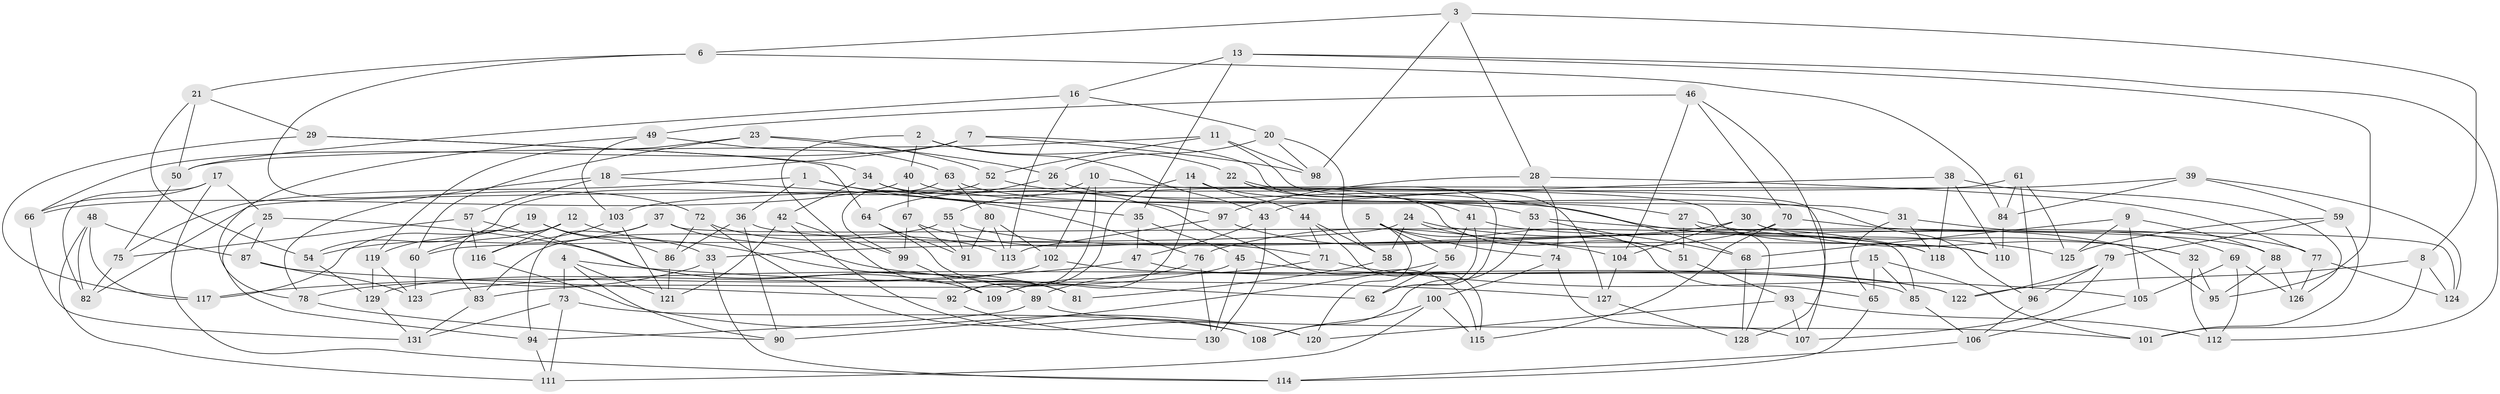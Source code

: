 // Generated by graph-tools (version 1.1) at 2025/58/03/09/25 04:58:02]
// undirected, 131 vertices, 262 edges
graph export_dot {
graph [start="1"]
  node [color=gray90,style=filled];
  1;
  2;
  3;
  4;
  5;
  6;
  7;
  8;
  9;
  10;
  11;
  12;
  13;
  14;
  15;
  16;
  17;
  18;
  19;
  20;
  21;
  22;
  23;
  24;
  25;
  26;
  27;
  28;
  29;
  30;
  31;
  32;
  33;
  34;
  35;
  36;
  37;
  38;
  39;
  40;
  41;
  42;
  43;
  44;
  45;
  46;
  47;
  48;
  49;
  50;
  51;
  52;
  53;
  54;
  55;
  56;
  57;
  58;
  59;
  60;
  61;
  62;
  63;
  64;
  65;
  66;
  67;
  68;
  69;
  70;
  71;
  72;
  73;
  74;
  75;
  76;
  77;
  78;
  79;
  80;
  81;
  82;
  83;
  84;
  85;
  86;
  87;
  88;
  89;
  90;
  91;
  92;
  93;
  94;
  95;
  96;
  97;
  98;
  99;
  100;
  101;
  102;
  103;
  104;
  105;
  106;
  107;
  108;
  109;
  110;
  111;
  112;
  113;
  114;
  115;
  116;
  117;
  118;
  119;
  120;
  121;
  122;
  123;
  124;
  125;
  126;
  127;
  128;
  129;
  130;
  131;
  1 -- 35;
  1 -- 36;
  1 -- 115;
  1 -- 75;
  2 -- 43;
  2 -- 40;
  2 -- 22;
  2 -- 81;
  3 -- 8;
  3 -- 98;
  3 -- 28;
  3 -- 6;
  4 -- 127;
  4 -- 90;
  4 -- 121;
  4 -- 73;
  5 -- 74;
  5 -- 120;
  5 -- 56;
  5 -- 65;
  6 -- 84;
  6 -- 72;
  6 -- 21;
  7 -- 127;
  7 -- 66;
  7 -- 18;
  7 -- 98;
  8 -- 101;
  8 -- 124;
  8 -- 122;
  9 -- 68;
  9 -- 125;
  9 -- 88;
  9 -- 105;
  10 -- 55;
  10 -- 110;
  10 -- 102;
  10 -- 92;
  11 -- 50;
  11 -- 31;
  11 -- 98;
  11 -- 52;
  12 -- 83;
  12 -- 60;
  12 -- 81;
  12 -- 116;
  13 -- 16;
  13 -- 35;
  13 -- 112;
  13 -- 95;
  14 -- 109;
  14 -- 44;
  14 -- 92;
  14 -- 96;
  15 -- 85;
  15 -- 65;
  15 -- 123;
  15 -- 101;
  16 -- 50;
  16 -- 20;
  16 -- 113;
  17 -- 66;
  17 -- 114;
  17 -- 25;
  17 -- 82;
  18 -- 57;
  18 -- 76;
  18 -- 78;
  19 -- 33;
  19 -- 86;
  19 -- 117;
  19 -- 119;
  20 -- 26;
  20 -- 58;
  20 -- 98;
  21 -- 50;
  21 -- 29;
  21 -- 54;
  22 -- 107;
  22 -- 62;
  22 -- 41;
  23 -- 52;
  23 -- 119;
  23 -- 26;
  23 -- 60;
  24 -- 58;
  24 -- 118;
  24 -- 51;
  24 -- 60;
  25 -- 94;
  25 -- 89;
  25 -- 87;
  26 -- 27;
  26 -- 64;
  27 -- 51;
  27 -- 32;
  27 -- 128;
  28 -- 77;
  28 -- 74;
  28 -- 97;
  29 -- 117;
  29 -- 34;
  29 -- 64;
  30 -- 104;
  30 -- 33;
  30 -- 32;
  30 -- 124;
  31 -- 69;
  31 -- 65;
  31 -- 118;
  32 -- 95;
  32 -- 112;
  33 -- 78;
  33 -- 114;
  34 -- 42;
  34 -- 97;
  34 -- 51;
  35 -- 45;
  35 -- 47;
  36 -- 90;
  36 -- 86;
  36 -- 110;
  37 -- 62;
  37 -- 54;
  37 -- 94;
  37 -- 85;
  38 -- 110;
  38 -- 43;
  38 -- 118;
  38 -- 126;
  39 -- 59;
  39 -- 84;
  39 -- 103;
  39 -- 124;
  40 -- 66;
  40 -- 53;
  40 -- 67;
  41 -- 62;
  41 -- 77;
  41 -- 56;
  42 -- 121;
  42 -- 120;
  42 -- 99;
  43 -- 47;
  43 -- 130;
  44 -- 115;
  44 -- 58;
  44 -- 71;
  45 -- 122;
  45 -- 130;
  45 -- 83;
  46 -- 70;
  46 -- 104;
  46 -- 128;
  46 -- 49;
  47 -- 117;
  47 -- 85;
  48 -- 87;
  48 -- 111;
  48 -- 117;
  48 -- 82;
  49 -- 103;
  49 -- 78;
  49 -- 63;
  50 -- 75;
  51 -- 93;
  52 -- 68;
  52 -- 54;
  53 -- 108;
  53 -- 68;
  53 -- 95;
  54 -- 129;
  55 -- 83;
  55 -- 118;
  55 -- 91;
  56 -- 90;
  56 -- 62;
  57 -- 75;
  57 -- 116;
  57 -- 109;
  58 -- 81;
  59 -- 125;
  59 -- 79;
  59 -- 101;
  60 -- 123;
  61 -- 84;
  61 -- 96;
  61 -- 82;
  61 -- 125;
  63 -- 80;
  63 -- 125;
  63 -- 99;
  64 -- 91;
  64 -- 81;
  65 -- 114;
  66 -- 131;
  67 -- 91;
  67 -- 71;
  67 -- 99;
  68 -- 128;
  69 -- 105;
  69 -- 126;
  69 -- 112;
  70 -- 115;
  70 -- 76;
  70 -- 88;
  71 -- 89;
  71 -- 105;
  72 -- 86;
  72 -- 113;
  72 -- 108;
  73 -- 108;
  73 -- 131;
  73 -- 111;
  74 -- 107;
  74 -- 100;
  75 -- 82;
  76 -- 130;
  76 -- 109;
  77 -- 124;
  77 -- 126;
  78 -- 90;
  79 -- 107;
  79 -- 122;
  79 -- 96;
  80 -- 113;
  80 -- 102;
  80 -- 91;
  83 -- 131;
  84 -- 110;
  85 -- 106;
  86 -- 121;
  87 -- 123;
  87 -- 92;
  88 -- 126;
  88 -- 95;
  89 -- 101;
  89 -- 94;
  92 -- 130;
  93 -- 120;
  93 -- 112;
  93 -- 107;
  94 -- 111;
  96 -- 106;
  97 -- 104;
  97 -- 113;
  99 -- 109;
  100 -- 111;
  100 -- 115;
  100 -- 108;
  102 -- 122;
  102 -- 129;
  103 -- 121;
  103 -- 116;
  104 -- 127;
  105 -- 106;
  106 -- 114;
  116 -- 120;
  119 -- 129;
  119 -- 123;
  127 -- 128;
  129 -- 131;
}
